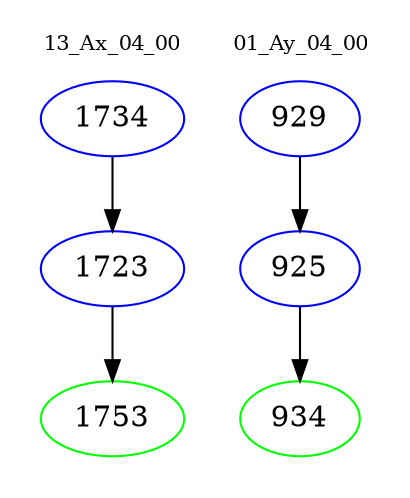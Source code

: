 digraph{
subgraph cluster_0 {
color = white
label = "13_Ax_04_00";
fontsize=10;
T0_1734 [label="1734", color="blue"]
T0_1734 -> T0_1723 [color="black"]
T0_1723 [label="1723", color="blue"]
T0_1723 -> T0_1753 [color="black"]
T0_1753 [label="1753", color="green"]
}
subgraph cluster_1 {
color = white
label = "01_Ay_04_00";
fontsize=10;
T1_929 [label="929", color="blue"]
T1_929 -> T1_925 [color="black"]
T1_925 [label="925", color="blue"]
T1_925 -> T1_934 [color="black"]
T1_934 [label="934", color="green"]
}
}
